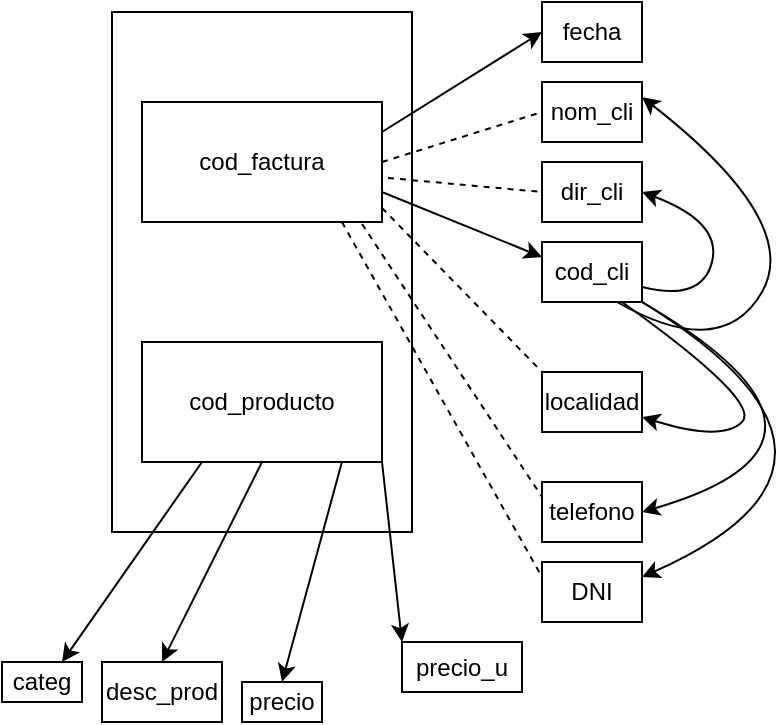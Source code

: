 <mxfile version="24.7.17">
  <diagram name="Página-1" id="7Mm43aZPIjxPLAoY0lpo">
    <mxGraphModel dx="794" dy="724" grid="1" gridSize="10" guides="1" tooltips="1" connect="1" arrows="1" fold="1" page="1" pageScale="1" pageWidth="827" pageHeight="1169" math="0" shadow="0">
      <root>
        <mxCell id="0" />
        <mxCell id="1" parent="0" />
        <mxCell id="HDb2IkSF3BfcgedNmjiI-1" value="cod_factura" style="whiteSpace=wrap;html=1;" vertex="1" parent="1">
          <mxGeometry x="170" y="90" width="120" height="60" as="geometry" />
        </mxCell>
        <mxCell id="HDb2IkSF3BfcgedNmjiI-2" value="cod_producto" style="whiteSpace=wrap;html=1;" vertex="1" parent="1">
          <mxGeometry x="170" y="210" width="120" height="60" as="geometry" />
        </mxCell>
        <mxCell id="HDb2IkSF3BfcgedNmjiI-3" value="" style="whiteSpace=wrap;html=1;fillColor=none;" vertex="1" parent="1">
          <mxGeometry x="155" y="45" width="150" height="260" as="geometry" />
        </mxCell>
        <mxCell id="HDb2IkSF3BfcgedNmjiI-4" value="fecha" style="whiteSpace=wrap;html=1;" vertex="1" parent="1">
          <mxGeometry x="370" y="40" width="50" height="30" as="geometry" />
        </mxCell>
        <mxCell id="HDb2IkSF3BfcgedNmjiI-5" value="nom_cli" style="whiteSpace=wrap;html=1;" vertex="1" parent="1">
          <mxGeometry x="370" y="80" width="50" height="30" as="geometry" />
        </mxCell>
        <mxCell id="HDb2IkSF3BfcgedNmjiI-6" value="dir_cli" style="whiteSpace=wrap;html=1;" vertex="1" parent="1">
          <mxGeometry x="370" y="120" width="50" height="30" as="geometry" />
        </mxCell>
        <mxCell id="HDb2IkSF3BfcgedNmjiI-7" value="cod_cli" style="whiteSpace=wrap;html=1;" vertex="1" parent="1">
          <mxGeometry x="370" y="160" width="50" height="30" as="geometry" />
        </mxCell>
        <mxCell id="HDb2IkSF3BfcgedNmjiI-8" value="localidad" style="whiteSpace=wrap;html=1;" vertex="1" parent="1">
          <mxGeometry x="370" y="225" width="50" height="30" as="geometry" />
        </mxCell>
        <mxCell id="HDb2IkSF3BfcgedNmjiI-9" value="telefono" style="whiteSpace=wrap;html=1;" vertex="1" parent="1">
          <mxGeometry x="370" y="280" width="50" height="30" as="geometry" />
        </mxCell>
        <mxCell id="HDb2IkSF3BfcgedNmjiI-10" value="" style="endArrow=classic;html=1;rounded=0;entryX=0;entryY=0.5;entryDx=0;entryDy=0;exitX=1;exitY=0.25;exitDx=0;exitDy=0;" edge="1" parent="1" source="HDb2IkSF3BfcgedNmjiI-1" target="HDb2IkSF3BfcgedNmjiI-4">
          <mxGeometry width="50" height="50" relative="1" as="geometry">
            <mxPoint x="300" y="110" as="sourcePoint" />
            <mxPoint x="430" y="350" as="targetPoint" />
          </mxGeometry>
        </mxCell>
        <mxCell id="HDb2IkSF3BfcgedNmjiI-11" value="" style="endArrow=classic;html=1;rounded=0;entryX=0;entryY=0.25;entryDx=0;entryDy=0;exitX=1;exitY=0.75;exitDx=0;exitDy=0;" edge="1" parent="1" source="HDb2IkSF3BfcgedNmjiI-1" target="HDb2IkSF3BfcgedNmjiI-7">
          <mxGeometry width="50" height="50" relative="1" as="geometry">
            <mxPoint x="300" y="115" as="sourcePoint" />
            <mxPoint x="380" y="65" as="targetPoint" />
          </mxGeometry>
        </mxCell>
        <mxCell id="HDb2IkSF3BfcgedNmjiI-12" value="" style="endArrow=none;dashed=1;html=1;rounded=0;entryX=0;entryY=0.5;entryDx=0;entryDy=0;exitX=1;exitY=0.5;exitDx=0;exitDy=0;" edge="1" parent="1" source="HDb2IkSF3BfcgedNmjiI-1" target="HDb2IkSF3BfcgedNmjiI-5">
          <mxGeometry width="50" height="50" relative="1" as="geometry">
            <mxPoint x="380" y="400" as="sourcePoint" />
            <mxPoint x="430" y="350" as="targetPoint" />
          </mxGeometry>
        </mxCell>
        <mxCell id="HDb2IkSF3BfcgedNmjiI-14" value="" style="endArrow=none;dashed=1;html=1;rounded=0;entryX=0;entryY=0.5;entryDx=0;entryDy=0;exitX=1.025;exitY=0.633;exitDx=0;exitDy=0;exitPerimeter=0;" edge="1" parent="1" source="HDb2IkSF3BfcgedNmjiI-1" target="HDb2IkSF3BfcgedNmjiI-6">
          <mxGeometry width="50" height="50" relative="1" as="geometry">
            <mxPoint x="300" y="130" as="sourcePoint" />
            <mxPoint x="380" y="105" as="targetPoint" />
          </mxGeometry>
        </mxCell>
        <mxCell id="HDb2IkSF3BfcgedNmjiI-15" value="" style="endArrow=none;dashed=1;html=1;rounded=0;entryX=0;entryY=0;entryDx=0;entryDy=0;exitX=1;exitY=0.883;exitDx=0;exitDy=0;exitPerimeter=0;" edge="1" parent="1" source="HDb2IkSF3BfcgedNmjiI-1" target="HDb2IkSF3BfcgedNmjiI-8">
          <mxGeometry width="50" height="50" relative="1" as="geometry">
            <mxPoint x="310" y="140" as="sourcePoint" />
            <mxPoint x="390" y="115" as="targetPoint" />
          </mxGeometry>
        </mxCell>
        <mxCell id="HDb2IkSF3BfcgedNmjiI-16" value="" style="endArrow=none;dashed=1;html=1;rounded=0;entryX=0;entryY=0.25;entryDx=0;entryDy=0;exitX=0.917;exitY=1.017;exitDx=0;exitDy=0;exitPerimeter=0;" edge="1" parent="1" source="HDb2IkSF3BfcgedNmjiI-1" target="HDb2IkSF3BfcgedNmjiI-9">
          <mxGeometry width="50" height="50" relative="1" as="geometry">
            <mxPoint x="320" y="150" as="sourcePoint" />
            <mxPoint x="400" y="125" as="targetPoint" />
          </mxGeometry>
        </mxCell>
        <mxCell id="HDb2IkSF3BfcgedNmjiI-17" value="" style="curved=1;endArrow=classic;html=1;rounded=0;entryX=1;entryY=0.25;entryDx=0;entryDy=0;exitX=0.75;exitY=1;exitDx=0;exitDy=0;" edge="1" parent="1" source="HDb2IkSF3BfcgedNmjiI-7" target="HDb2IkSF3BfcgedNmjiI-5">
          <mxGeometry width="50" height="50" relative="1" as="geometry">
            <mxPoint x="490" y="240" as="sourcePoint" />
            <mxPoint x="430" y="350" as="targetPoint" />
            <Array as="points">
              <mxPoint x="460" y="220" />
              <mxPoint x="500" y="150" />
            </Array>
          </mxGeometry>
        </mxCell>
        <mxCell id="HDb2IkSF3BfcgedNmjiI-18" value="" style="curved=1;endArrow=classic;html=1;rounded=0;entryX=1;entryY=0.5;entryDx=0;entryDy=0;exitX=1;exitY=0.75;exitDx=0;exitDy=0;" edge="1" parent="1" source="HDb2IkSF3BfcgedNmjiI-7" target="HDb2IkSF3BfcgedNmjiI-6">
          <mxGeometry width="50" height="50" relative="1" as="geometry">
            <mxPoint x="418" y="200" as="sourcePoint" />
            <mxPoint x="430" y="98" as="targetPoint" />
            <Array as="points">
              <mxPoint x="450" y="190" />
              <mxPoint x="460" y="150" />
            </Array>
          </mxGeometry>
        </mxCell>
        <mxCell id="HDb2IkSF3BfcgedNmjiI-19" value="" style="curved=1;endArrow=classic;html=1;rounded=0;entryX=1;entryY=0.75;entryDx=0;entryDy=0;" edge="1" parent="1" target="HDb2IkSF3BfcgedNmjiI-8">
          <mxGeometry width="50" height="50" relative="1" as="geometry">
            <mxPoint x="410" y="190" as="sourcePoint" />
            <mxPoint x="440" y="108" as="targetPoint" />
            <Array as="points">
              <mxPoint x="480" y="240" />
              <mxPoint x="460" y="260" />
            </Array>
          </mxGeometry>
        </mxCell>
        <mxCell id="HDb2IkSF3BfcgedNmjiI-20" value="" style="curved=1;endArrow=classic;html=1;rounded=0;entryX=1;entryY=0.5;entryDx=0;entryDy=0;exitX=1;exitY=1;exitDx=0;exitDy=0;exitPerimeter=0;" edge="1" parent="1" source="HDb2IkSF3BfcgedNmjiI-7" target="HDb2IkSF3BfcgedNmjiI-9">
          <mxGeometry width="50" height="50" relative="1" as="geometry">
            <mxPoint x="420" y="200" as="sourcePoint" />
            <mxPoint x="430" y="258" as="targetPoint" />
            <Array as="points">
              <mxPoint x="540" y="260" />
            </Array>
          </mxGeometry>
        </mxCell>
        <mxCell id="HDb2IkSF3BfcgedNmjiI-21" value="categ" style="whiteSpace=wrap;html=1;" vertex="1" parent="1">
          <mxGeometry x="100" y="370" width="40" height="20" as="geometry" />
        </mxCell>
        <mxCell id="HDb2IkSF3BfcgedNmjiI-23" value="desc_prod" style="whiteSpace=wrap;html=1;" vertex="1" parent="1">
          <mxGeometry x="150" y="370" width="60" height="30" as="geometry" />
        </mxCell>
        <mxCell id="HDb2IkSF3BfcgedNmjiI-25" value="precio" style="whiteSpace=wrap;html=1;" vertex="1" parent="1">
          <mxGeometry x="220" y="380" width="40" height="20" as="geometry" />
        </mxCell>
        <mxCell id="HDb2IkSF3BfcgedNmjiI-26" value="" style="endArrow=classic;html=1;rounded=0;exitX=0.25;exitY=1;exitDx=0;exitDy=0;entryX=0.75;entryY=0;entryDx=0;entryDy=0;" edge="1" parent="1" source="HDb2IkSF3BfcgedNmjiI-2" target="HDb2IkSF3BfcgedNmjiI-21">
          <mxGeometry width="50" height="50" relative="1" as="geometry">
            <mxPoint x="220" y="360" as="sourcePoint" />
            <mxPoint x="270" y="310" as="targetPoint" />
          </mxGeometry>
        </mxCell>
        <mxCell id="HDb2IkSF3BfcgedNmjiI-27" value="" style="endArrow=classic;html=1;rounded=0;entryX=0.5;entryY=0;entryDx=0;entryDy=0;" edge="1" parent="1" target="HDb2IkSF3BfcgedNmjiI-23">
          <mxGeometry width="50" height="50" relative="1" as="geometry">
            <mxPoint x="230" y="270" as="sourcePoint" />
            <mxPoint x="180" y="370" as="targetPoint" />
          </mxGeometry>
        </mxCell>
        <mxCell id="HDb2IkSF3BfcgedNmjiI-28" value="" style="endArrow=classic;html=1;rounded=0;exitX=0.833;exitY=1;exitDx=0;exitDy=0;entryX=0.5;entryY=0;entryDx=0;entryDy=0;exitPerimeter=0;" edge="1" parent="1" source="HDb2IkSF3BfcgedNmjiI-2" target="HDb2IkSF3BfcgedNmjiI-25">
          <mxGeometry width="50" height="50" relative="1" as="geometry">
            <mxPoint x="220" y="290" as="sourcePoint" />
            <mxPoint x="190" y="380" as="targetPoint" />
          </mxGeometry>
        </mxCell>
        <mxCell id="HDb2IkSF3BfcgedNmjiI-29" value="precio_u" style="whiteSpace=wrap;html=1;" vertex="1" parent="1">
          <mxGeometry x="300" y="360" width="60" height="25" as="geometry" />
        </mxCell>
        <mxCell id="HDb2IkSF3BfcgedNmjiI-30" value="" style="endArrow=classic;html=1;rounded=0;exitX=1;exitY=1;exitDx=0;exitDy=0;entryX=0;entryY=0;entryDx=0;entryDy=0;" edge="1" parent="1" source="HDb2IkSF3BfcgedNmjiI-2" target="HDb2IkSF3BfcgedNmjiI-29">
          <mxGeometry width="50" height="50" relative="1" as="geometry">
            <mxPoint x="280" y="280" as="sourcePoint" />
            <mxPoint x="290" y="375" as="targetPoint" />
          </mxGeometry>
        </mxCell>
        <mxCell id="HDb2IkSF3BfcgedNmjiI-32" value="DNI" style="whiteSpace=wrap;html=1;" vertex="1" parent="1">
          <mxGeometry x="370" y="320" width="50" height="30" as="geometry" />
        </mxCell>
        <mxCell id="HDb2IkSF3BfcgedNmjiI-33" value="" style="endArrow=none;dashed=1;html=1;rounded=0;entryX=0;entryY=0.25;entryDx=0;entryDy=0;exitX=0.833;exitY=1;exitDx=0;exitDy=0;exitPerimeter=0;" edge="1" parent="1" source="HDb2IkSF3BfcgedNmjiI-1" target="HDb2IkSF3BfcgedNmjiI-32">
          <mxGeometry width="50" height="50" relative="1" as="geometry">
            <mxPoint x="290" y="161" as="sourcePoint" />
            <mxPoint x="380" y="298" as="targetPoint" />
          </mxGeometry>
        </mxCell>
        <mxCell id="HDb2IkSF3BfcgedNmjiI-34" value="" style="curved=1;endArrow=classic;html=1;rounded=0;entryX=1;entryY=0.25;entryDx=0;entryDy=0;" edge="1" parent="1" target="HDb2IkSF3BfcgedNmjiI-32">
          <mxGeometry width="50" height="50" relative="1" as="geometry">
            <mxPoint x="420" y="190" as="sourcePoint" />
            <mxPoint x="430" y="305" as="targetPoint" />
            <Array as="points">
              <mxPoint x="550" y="270" />
            </Array>
          </mxGeometry>
        </mxCell>
      </root>
    </mxGraphModel>
  </diagram>
</mxfile>
